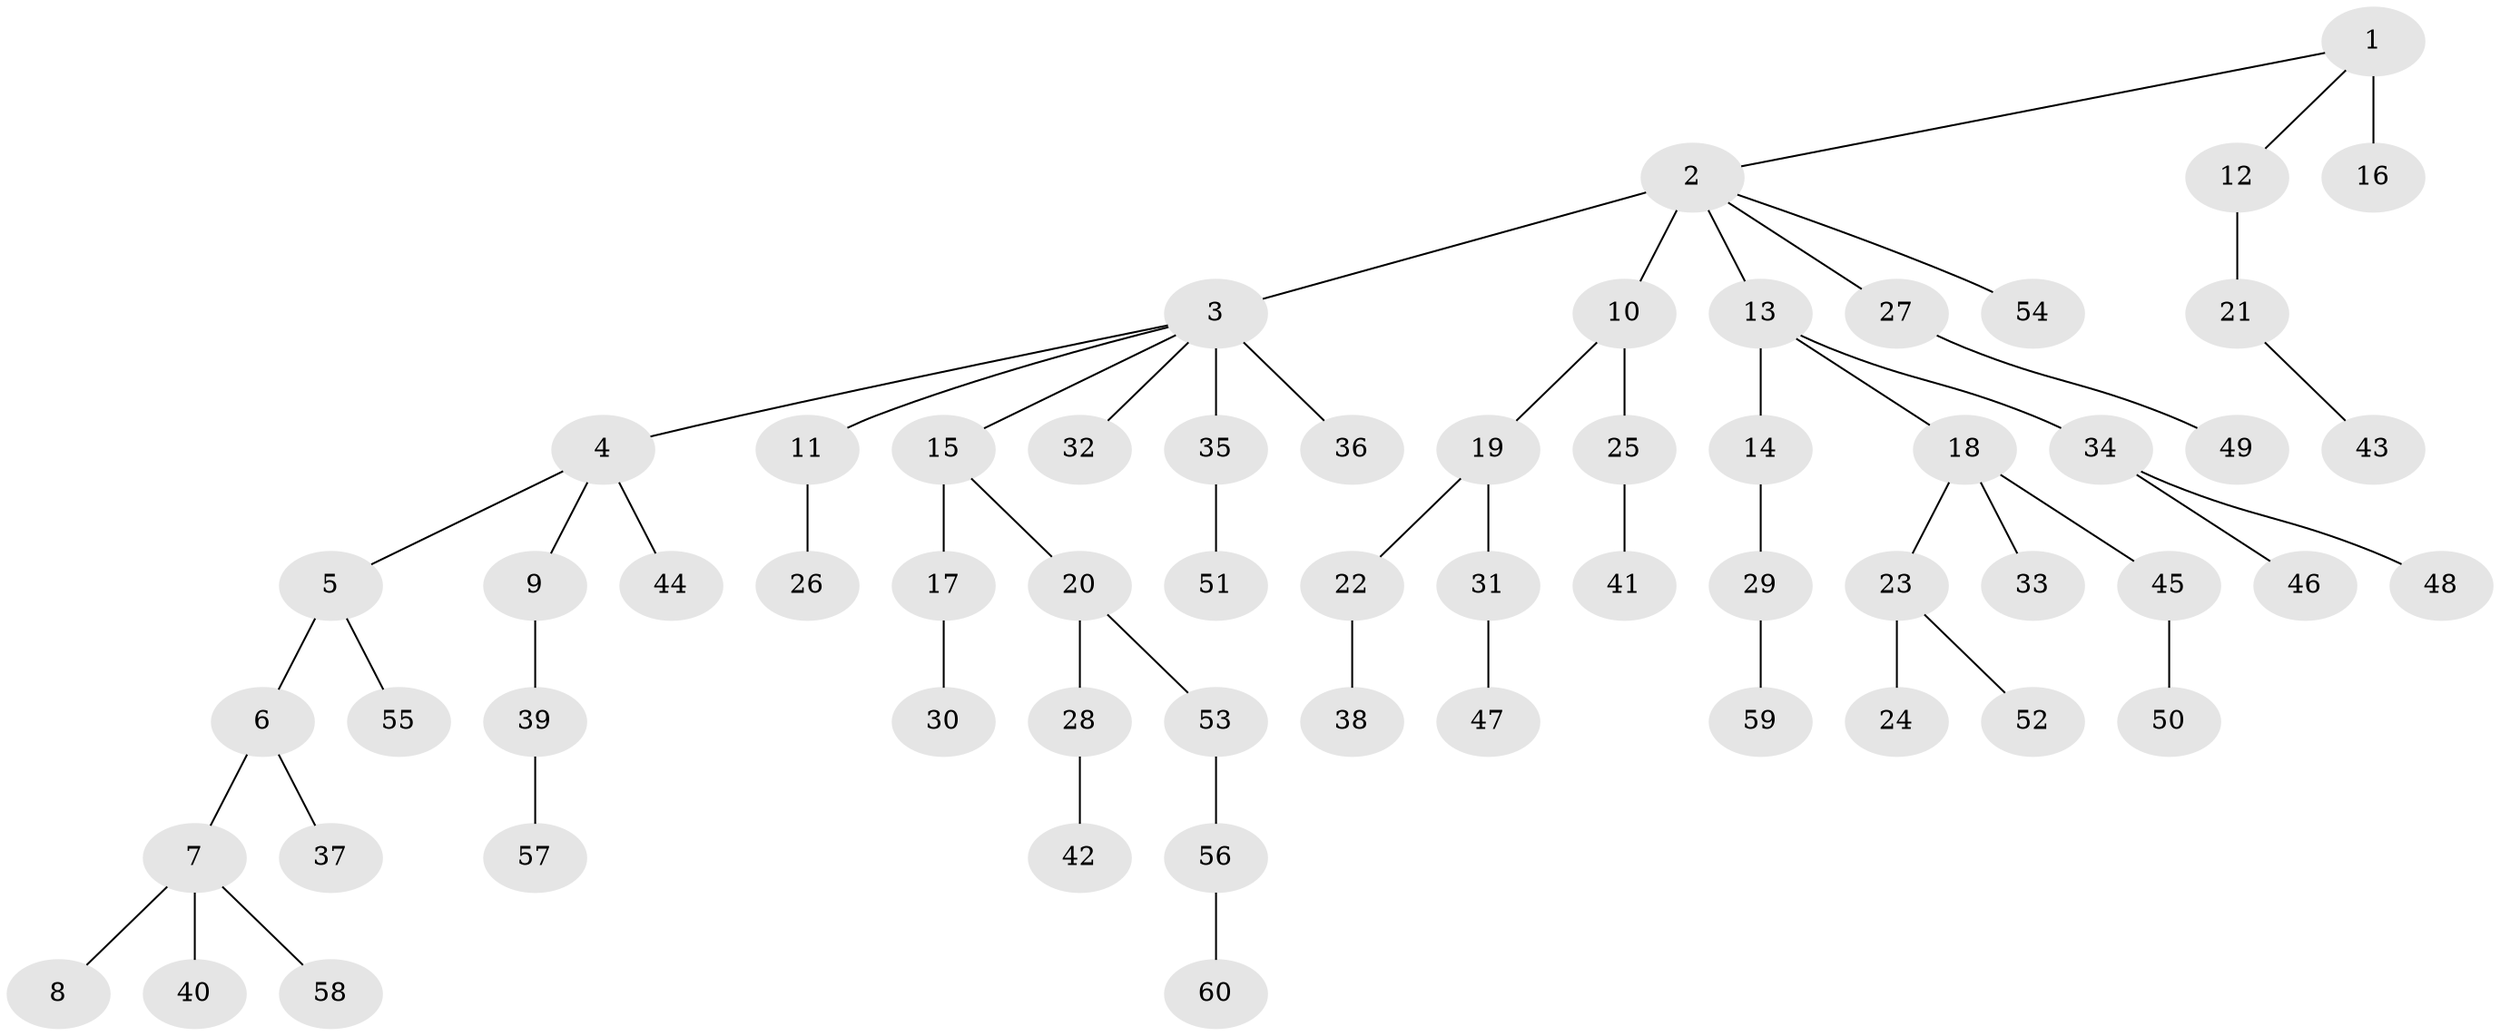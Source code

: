 // original degree distribution, {3: 0.10084033613445378, 9: 0.008403361344537815, 5: 0.03361344537815126, 4: 0.1092436974789916, 2: 0.25210084033613445, 1: 0.4957983193277311}
// Generated by graph-tools (version 1.1) at 2025/37/03/09/25 02:37:00]
// undirected, 60 vertices, 59 edges
graph export_dot {
graph [start="1"]
  node [color=gray90,style=filled];
  1;
  2;
  3;
  4;
  5;
  6;
  7;
  8;
  9;
  10;
  11;
  12;
  13;
  14;
  15;
  16;
  17;
  18;
  19;
  20;
  21;
  22;
  23;
  24;
  25;
  26;
  27;
  28;
  29;
  30;
  31;
  32;
  33;
  34;
  35;
  36;
  37;
  38;
  39;
  40;
  41;
  42;
  43;
  44;
  45;
  46;
  47;
  48;
  49;
  50;
  51;
  52;
  53;
  54;
  55;
  56;
  57;
  58;
  59;
  60;
  1 -- 2 [weight=1.0];
  1 -- 12 [weight=1.0];
  1 -- 16 [weight=3.0];
  2 -- 3 [weight=3.0];
  2 -- 10 [weight=1.0];
  2 -- 13 [weight=1.0];
  2 -- 27 [weight=1.0];
  2 -- 54 [weight=1.0];
  3 -- 4 [weight=1.0];
  3 -- 11 [weight=1.0];
  3 -- 15 [weight=1.0];
  3 -- 32 [weight=1.0];
  3 -- 35 [weight=1.0];
  3 -- 36 [weight=1.0];
  4 -- 5 [weight=1.0];
  4 -- 9 [weight=1.0];
  4 -- 44 [weight=1.0];
  5 -- 6 [weight=2.0];
  5 -- 55 [weight=1.0];
  6 -- 7 [weight=1.0];
  6 -- 37 [weight=1.0];
  7 -- 8 [weight=1.0];
  7 -- 40 [weight=1.0];
  7 -- 58 [weight=1.0];
  9 -- 39 [weight=2.0];
  10 -- 19 [weight=1.0];
  10 -- 25 [weight=1.0];
  11 -- 26 [weight=1.0];
  12 -- 21 [weight=2.0];
  13 -- 14 [weight=1.0];
  13 -- 18 [weight=1.0];
  13 -- 34 [weight=1.0];
  14 -- 29 [weight=1.0];
  15 -- 17 [weight=1.0];
  15 -- 20 [weight=1.0];
  17 -- 30 [weight=1.0];
  18 -- 23 [weight=1.0];
  18 -- 33 [weight=2.0];
  18 -- 45 [weight=1.0];
  19 -- 22 [weight=1.0];
  19 -- 31 [weight=1.0];
  20 -- 28 [weight=1.0];
  20 -- 53 [weight=1.0];
  21 -- 43 [weight=1.0];
  22 -- 38 [weight=1.0];
  23 -- 24 [weight=1.0];
  23 -- 52 [weight=1.0];
  25 -- 41 [weight=3.0];
  27 -- 49 [weight=1.0];
  28 -- 42 [weight=1.0];
  29 -- 59 [weight=1.0];
  31 -- 47 [weight=2.0];
  34 -- 46 [weight=1.0];
  34 -- 48 [weight=1.0];
  35 -- 51 [weight=1.0];
  39 -- 57 [weight=1.0];
  45 -- 50 [weight=1.0];
  53 -- 56 [weight=1.0];
  56 -- 60 [weight=1.0];
}
